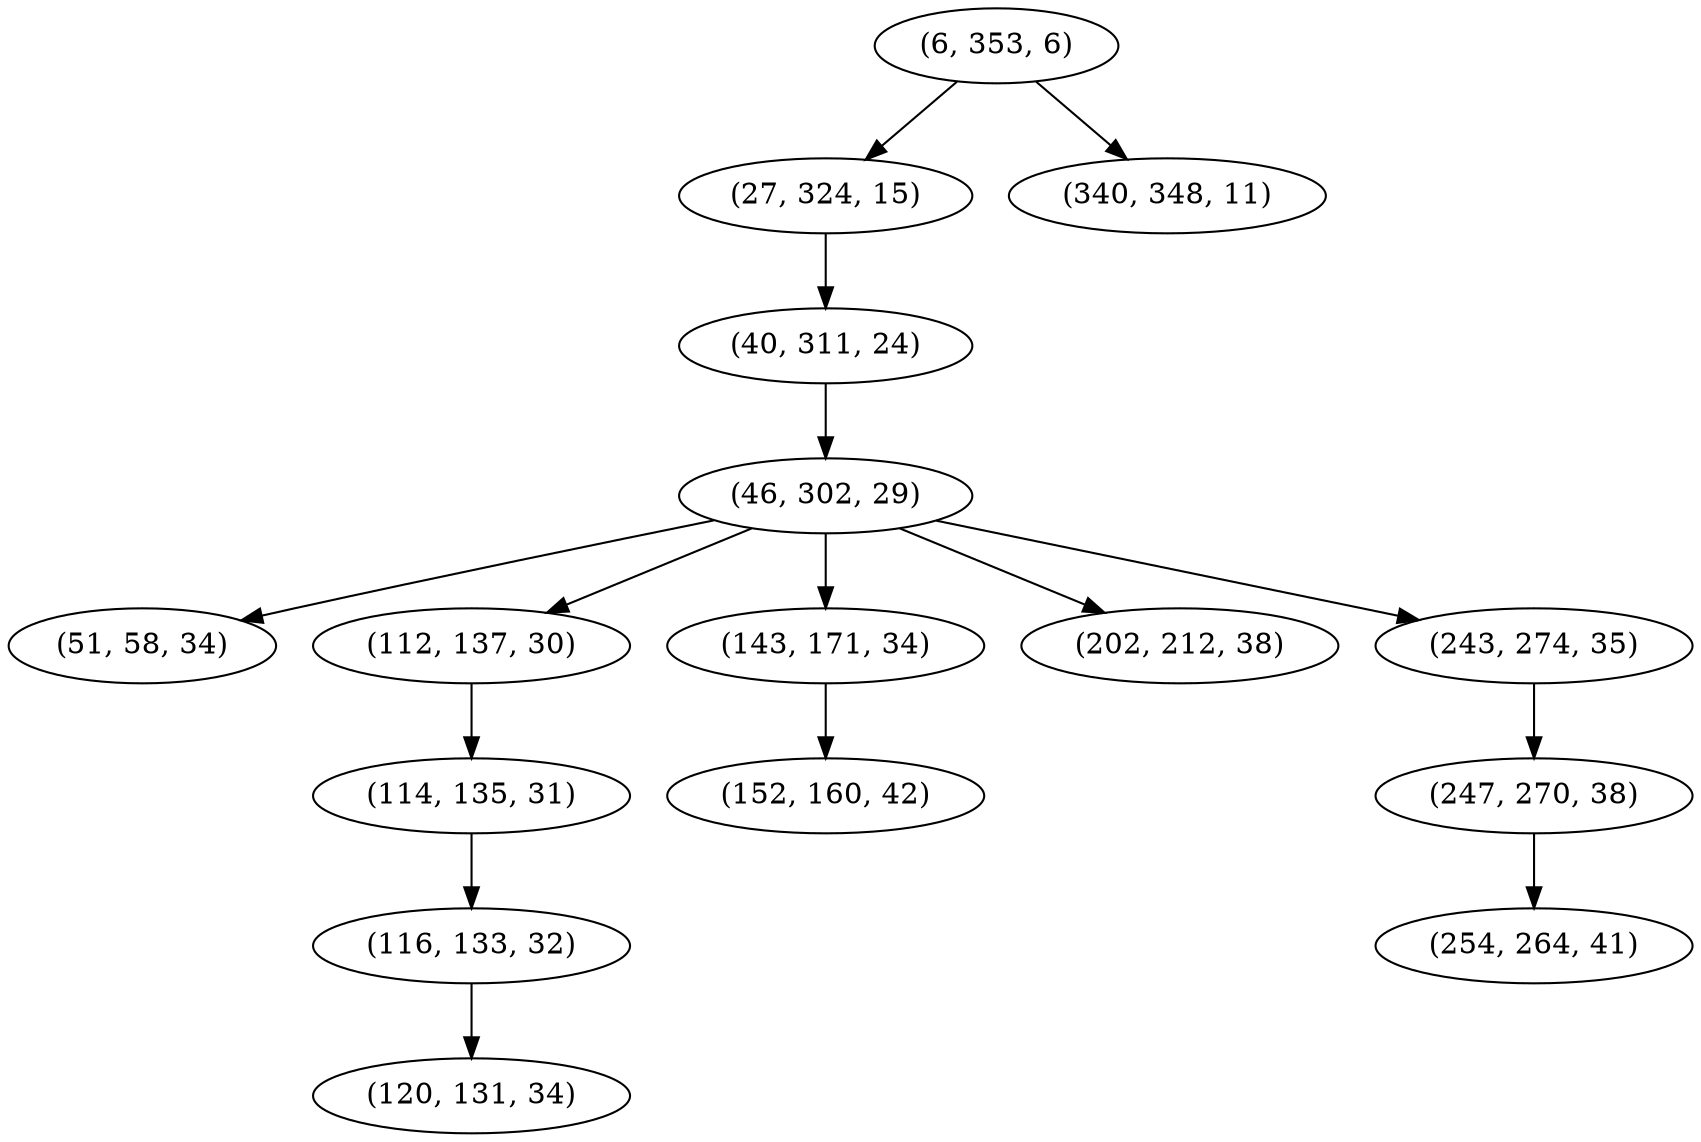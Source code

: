 digraph tree {
    "(6, 353, 6)";
    "(27, 324, 15)";
    "(40, 311, 24)";
    "(46, 302, 29)";
    "(51, 58, 34)";
    "(112, 137, 30)";
    "(114, 135, 31)";
    "(116, 133, 32)";
    "(120, 131, 34)";
    "(143, 171, 34)";
    "(152, 160, 42)";
    "(202, 212, 38)";
    "(243, 274, 35)";
    "(247, 270, 38)";
    "(254, 264, 41)";
    "(340, 348, 11)";
    "(6, 353, 6)" -> "(27, 324, 15)";
    "(6, 353, 6)" -> "(340, 348, 11)";
    "(27, 324, 15)" -> "(40, 311, 24)";
    "(40, 311, 24)" -> "(46, 302, 29)";
    "(46, 302, 29)" -> "(51, 58, 34)";
    "(46, 302, 29)" -> "(112, 137, 30)";
    "(46, 302, 29)" -> "(143, 171, 34)";
    "(46, 302, 29)" -> "(202, 212, 38)";
    "(46, 302, 29)" -> "(243, 274, 35)";
    "(112, 137, 30)" -> "(114, 135, 31)";
    "(114, 135, 31)" -> "(116, 133, 32)";
    "(116, 133, 32)" -> "(120, 131, 34)";
    "(143, 171, 34)" -> "(152, 160, 42)";
    "(243, 274, 35)" -> "(247, 270, 38)";
    "(247, 270, 38)" -> "(254, 264, 41)";
}
